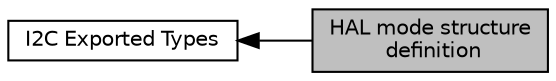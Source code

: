 digraph "HAL mode structure definition"
{
  edge [fontname="Helvetica",fontsize="10",labelfontname="Helvetica",labelfontsize="10"];
  node [fontname="Helvetica",fontsize="10",shape=record];
  rankdir=LR;
  Node0 [label="HAL mode structure\l definition",height=0.2,width=0.4,color="black", fillcolor="grey75", style="filled", fontcolor="black"];
  Node1 [label="I2C Exported Types",height=0.2,width=0.4,color="black", fillcolor="white", style="filled",URL="$group___i2_c___exported___types.html"];
  Node1->Node0 [shape=plaintext, dir="back", style="solid"];
}
